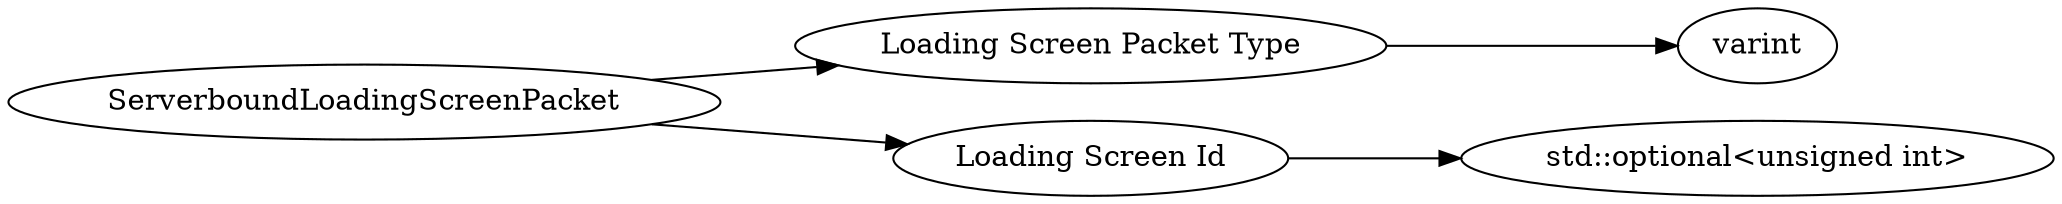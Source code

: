 digraph "ServerboundLoadingScreenPacket" {
rankdir = LR
0
0 -> 1
1 -> 2
0 -> 3
3 -> 4

0 [label="ServerboundLoadingScreenPacket",comment="name: \"ServerboundLoadingScreenPacket\", typeName: \"\", id: 0, branchId: 312, recurseId: -1, attributes: 0, notes: \"\""];
1 [label="Loading Screen Packet Type",comment="name: \"Loading Screen Packet Type\", typeName: \"\", id: 1, branchId: 0, recurseId: -1, attributes: 0, notes: \"\""];
2 [label="varint",comment="name: \"varint\", typeName: \"\", id: 2, branchId: 0, recurseId: -1, attributes: 512, notes: \"\""];
3 [label="Loading Screen Id",comment="name: \"Loading Screen Id\", typeName: \"std::optional<unsigned int>\", id: 3, branchId: 0, recurseId: -1, attributes: 256, notes: \"This will be set if the server gives us a value. If the server doesn't expect this value, then the client will get disconnected.\""];
4 [label="std::optional<unsigned int>",comment="name: \"std::optional<unsigned int>\", typeName: \"\", id: 4, branchId: 0, recurseId: -1, attributes: 512, notes: \"\""];
{ rank = max;2;4}

}

